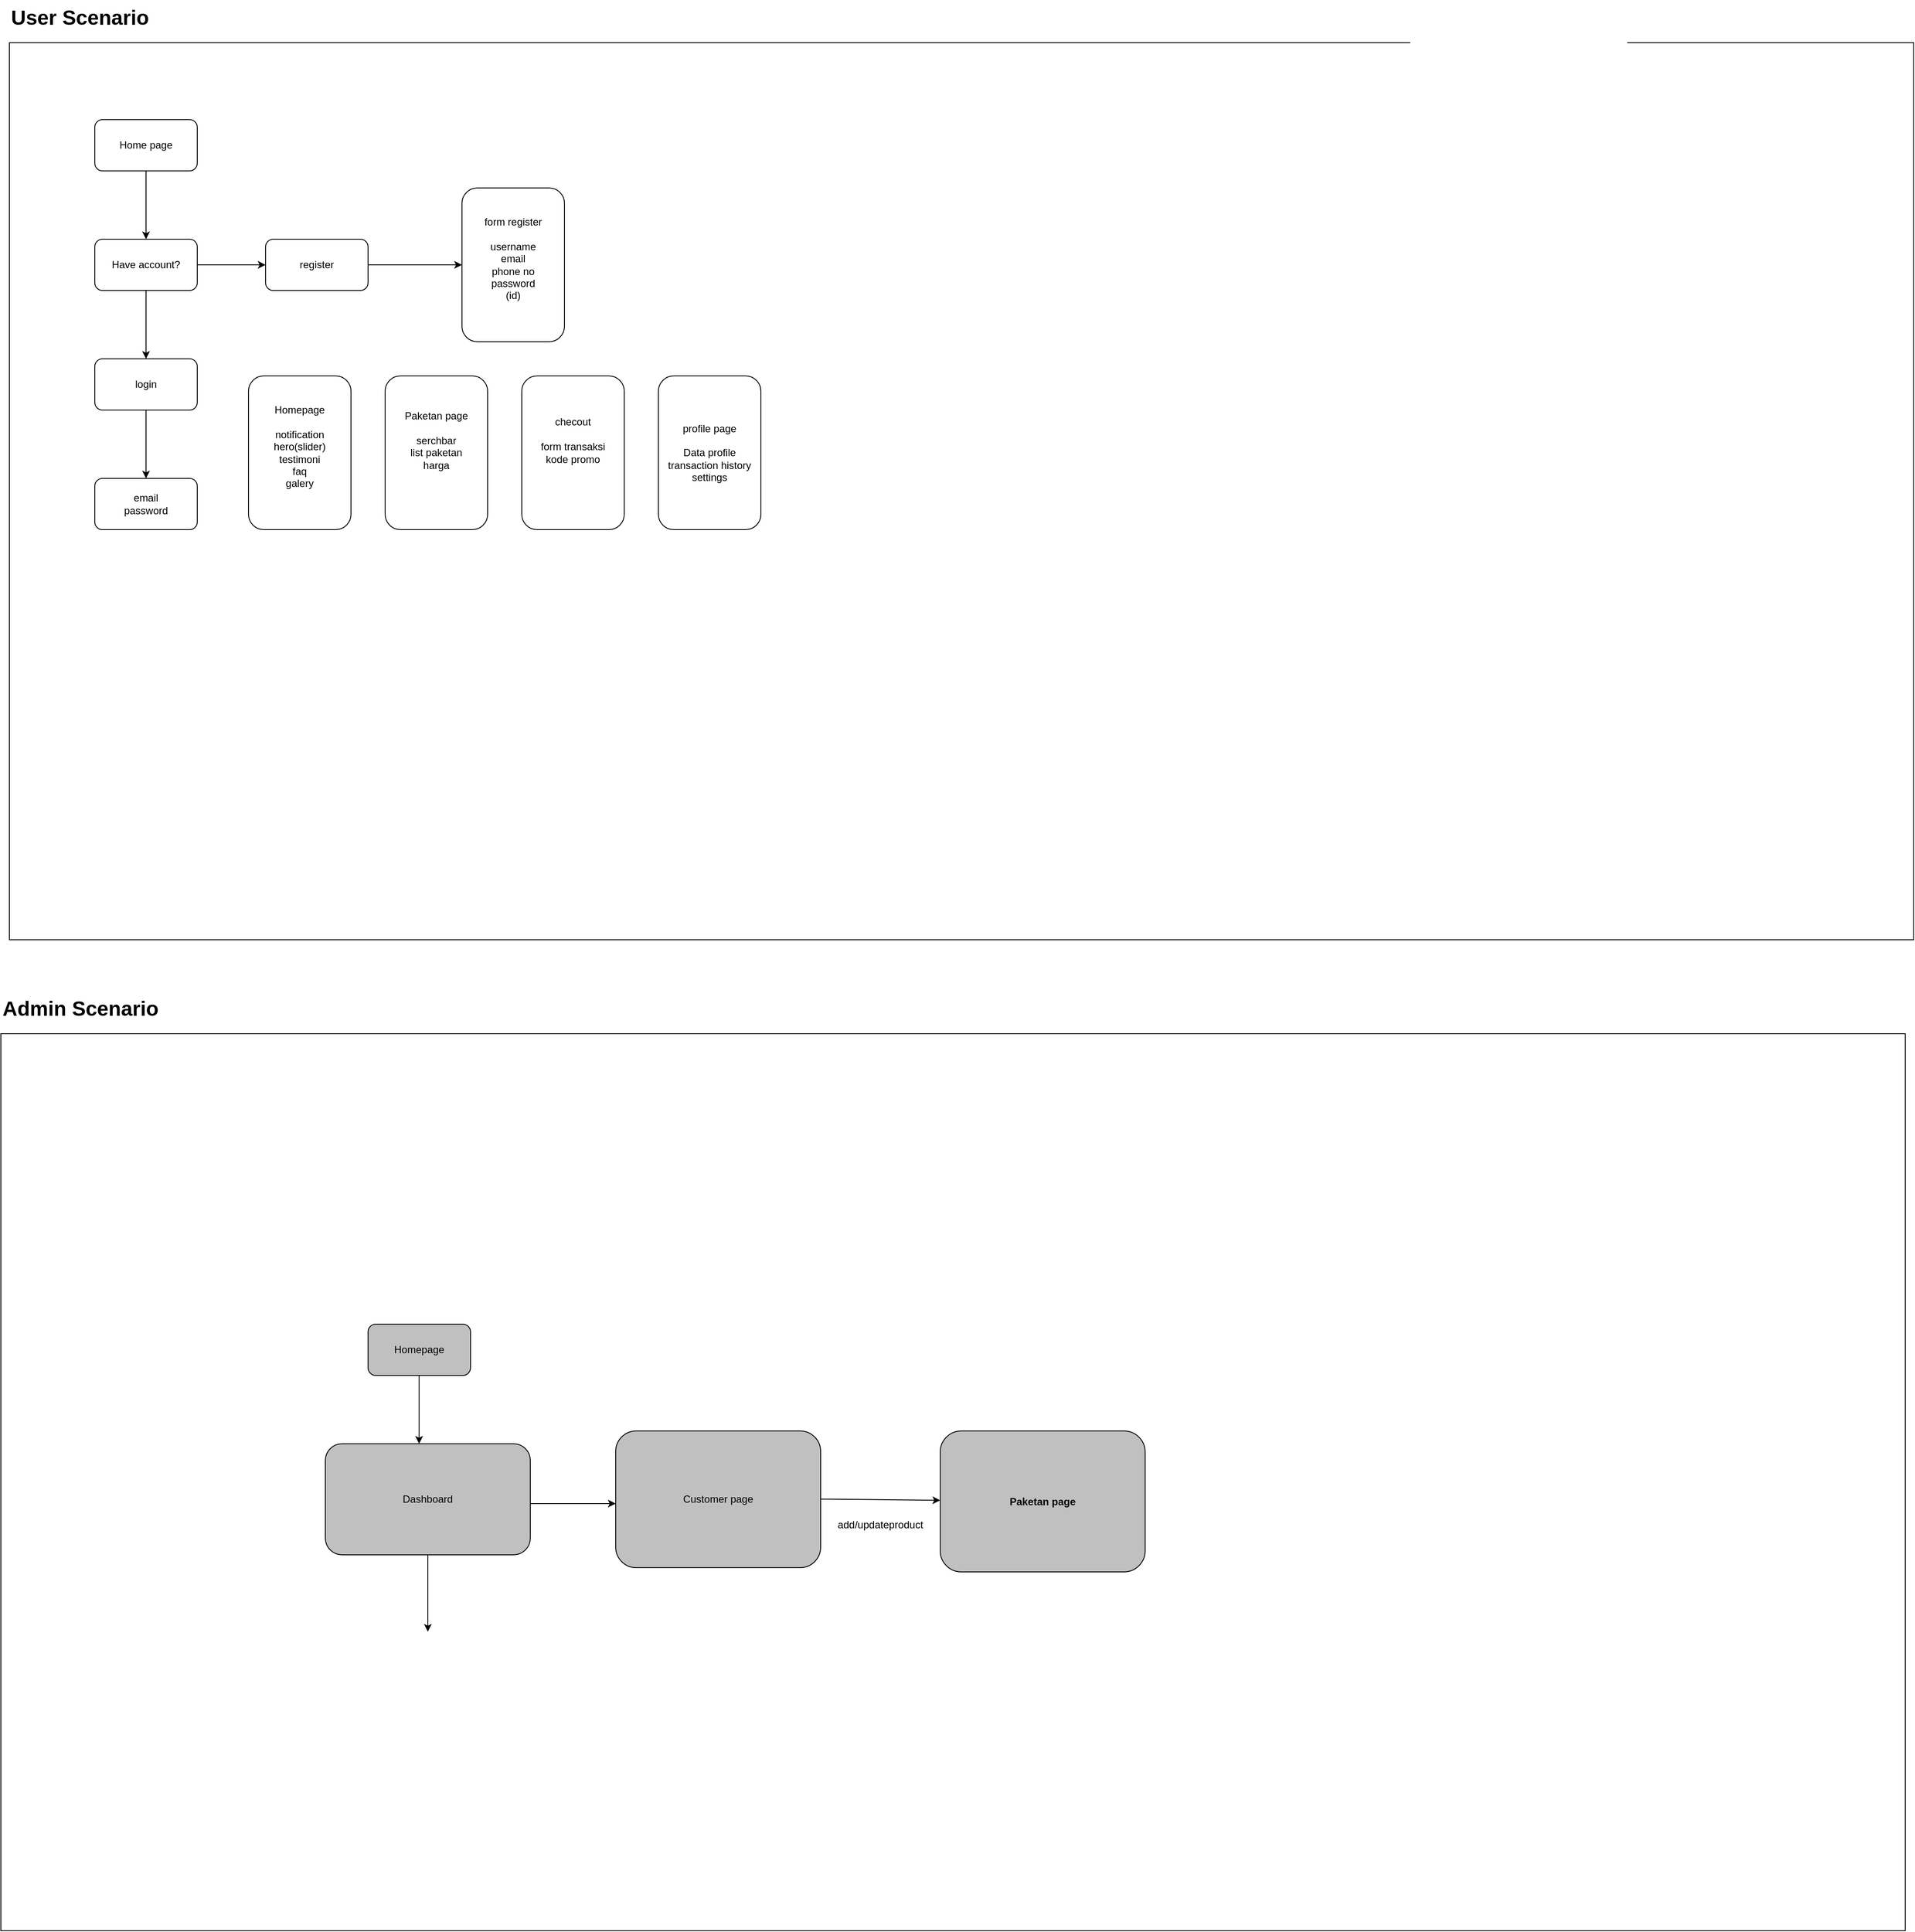 <mxfile version="24.7.17">
  <diagram name="Halaman-1" id="yYDYP8oayEeTU_3yBGuc">
    <mxGraphModel dx="402" dy="2912" grid="1" gridSize="10" guides="1" tooltips="1" connect="1" arrows="1" fold="1" page="1" pageScale="1" pageWidth="827" pageHeight="1169" math="0" shadow="0">
      <root>
        <mxCell id="0" />
        <mxCell id="1" parent="0" />
        <mxCell id="bFwUKNkLyuDPOkzhXgHu-1" value="" style="rounded=0;whiteSpace=wrap;html=1;" parent="1" vertex="1">
          <mxGeometry x="920" y="-2090" width="2230" height="1050" as="geometry" />
        </mxCell>
        <mxCell id="bFwUKNkLyuDPOkzhXgHu-2" value="&lt;h1 style=&quot;margin-top: 0px;&quot;&gt;User Scenario&lt;/h1&gt;" style="text;html=1;whiteSpace=wrap;overflow=hidden;rounded=0;" parent="1" vertex="1">
          <mxGeometry x="920" y="-2140" width="180" height="40" as="geometry" />
        </mxCell>
        <mxCell id="bFwUKNkLyuDPOkzhXgHu-3" value="&lt;h1 style=&quot;margin-top: 0px;&quot;&gt;Admin Scenario&lt;/h1&gt;" style="text;html=1;whiteSpace=wrap;overflow=hidden;rounded=0;" parent="1" vertex="1">
          <mxGeometry x="910" y="-980" width="230" height="40" as="geometry" />
        </mxCell>
        <mxCell id="bFwUKNkLyuDPOkzhXgHu-4" value="" style="rounded=0;whiteSpace=wrap;html=1;" parent="1" vertex="1">
          <mxGeometry x="910" y="-930" width="2230" height="1050" as="geometry" />
        </mxCell>
        <mxCell id="bFwUKNkLyuDPOkzhXgHu-7" value="" style="edgeStyle=orthogonalEdgeStyle;rounded=0;orthogonalLoop=1;jettySize=auto;html=1;" parent="1" source="bFwUKNkLyuDPOkzhXgHu-5" target="bFwUKNkLyuDPOkzhXgHu-6" edge="1">
          <mxGeometry relative="1" as="geometry" />
        </mxCell>
        <mxCell id="bFwUKNkLyuDPOkzhXgHu-5" value="Home page" style="rounded=1;whiteSpace=wrap;html=1;" parent="1" vertex="1">
          <mxGeometry x="1020" y="-2000" width="120" height="60" as="geometry" />
        </mxCell>
        <mxCell id="bFwUKNkLyuDPOkzhXgHu-9" value="" style="edgeStyle=orthogonalEdgeStyle;rounded=0;orthogonalLoop=1;jettySize=auto;html=1;" parent="1" source="bFwUKNkLyuDPOkzhXgHu-6" target="bFwUKNkLyuDPOkzhXgHu-8" edge="1">
          <mxGeometry relative="1" as="geometry" />
        </mxCell>
        <mxCell id="bFwUKNkLyuDPOkzhXgHu-13" value="" style="edgeStyle=orthogonalEdgeStyle;rounded=0;orthogonalLoop=1;jettySize=auto;html=1;" parent="1" source="bFwUKNkLyuDPOkzhXgHu-6" target="bFwUKNkLyuDPOkzhXgHu-12" edge="1">
          <mxGeometry relative="1" as="geometry" />
        </mxCell>
        <mxCell id="bFwUKNkLyuDPOkzhXgHu-6" value="Have account?" style="whiteSpace=wrap;html=1;rounded=1;" parent="1" vertex="1">
          <mxGeometry x="1020" y="-1860" width="120" height="60" as="geometry" />
        </mxCell>
        <mxCell id="bFwUKNkLyuDPOkzhXgHu-11" value="" style="edgeStyle=orthogonalEdgeStyle;rounded=0;orthogonalLoop=1;jettySize=auto;html=1;" parent="1" source="bFwUKNkLyuDPOkzhXgHu-8" target="bFwUKNkLyuDPOkzhXgHu-10" edge="1">
          <mxGeometry relative="1" as="geometry" />
        </mxCell>
        <mxCell id="bFwUKNkLyuDPOkzhXgHu-8" value="register" style="whiteSpace=wrap;html=1;rounded=1;" parent="1" vertex="1">
          <mxGeometry x="1220" y="-1860" width="120" height="60" as="geometry" />
        </mxCell>
        <mxCell id="bFwUKNkLyuDPOkzhXgHu-10" value="form register&lt;div&gt;&lt;br&gt;&lt;/div&gt;&lt;div&gt;username&lt;/div&gt;&lt;div&gt;email&lt;/div&gt;&lt;div&gt;phone no&lt;/div&gt;&lt;div&gt;password&lt;/div&gt;&lt;div&gt;(id)&lt;/div&gt;&lt;div&gt;&lt;br&gt;&lt;/div&gt;" style="whiteSpace=wrap;html=1;rounded=1;" parent="1" vertex="1">
          <mxGeometry x="1450" y="-1920" width="120" height="180" as="geometry" />
        </mxCell>
        <mxCell id="bFwUKNkLyuDPOkzhXgHu-15" value="" style="edgeStyle=orthogonalEdgeStyle;rounded=0;orthogonalLoop=1;jettySize=auto;html=1;" parent="1" source="bFwUKNkLyuDPOkzhXgHu-12" target="bFwUKNkLyuDPOkzhXgHu-14" edge="1">
          <mxGeometry relative="1" as="geometry" />
        </mxCell>
        <mxCell id="bFwUKNkLyuDPOkzhXgHu-12" value="login" style="whiteSpace=wrap;html=1;rounded=1;" parent="1" vertex="1">
          <mxGeometry x="1020" y="-1720" width="120" height="60" as="geometry" />
        </mxCell>
        <mxCell id="bFwUKNkLyuDPOkzhXgHu-14" value="email&lt;div&gt;password&lt;/div&gt;" style="whiteSpace=wrap;html=1;rounded=1;" parent="1" vertex="1">
          <mxGeometry x="1020" y="-1580" width="120" height="60" as="geometry" />
        </mxCell>
        <mxCell id="bFwUKNkLyuDPOkzhXgHu-29" value="Dashboard" style="rounded=1;whiteSpace=wrap;html=1;fillColor=#c0c0c0;" parent="1" vertex="1">
          <mxGeometry x="1290" y="-450" width="240" height="130" as="geometry" />
        </mxCell>
        <mxCell id="bFwUKNkLyuDPOkzhXgHu-30" value="" style="endArrow=classic;html=1;rounded=0;fontColor=#FFFFFF;" parent="1" edge="1">
          <mxGeometry width="50" height="50" relative="1" as="geometry">
            <mxPoint x="1399.79" y="-540" as="sourcePoint" />
            <mxPoint x="1399.79" y="-450" as="targetPoint" />
          </mxGeometry>
        </mxCell>
        <mxCell id="bFwUKNkLyuDPOkzhXgHu-32" value="Homepage" style="rounded=1;whiteSpace=wrap;html=1;fillColor=#c0c0c0;" parent="1" vertex="1">
          <mxGeometry x="1340" y="-590" width="120" height="60" as="geometry" />
        </mxCell>
        <mxCell id="bFwUKNkLyuDPOkzhXgHu-35" value="" style="endArrow=classic;html=1;rounded=0;fontColor=#FFFFFF;" parent="1" edge="1">
          <mxGeometry width="50" height="50" relative="1" as="geometry">
            <mxPoint x="1410" y="-320" as="sourcePoint" />
            <mxPoint x="1410" y="-230" as="targetPoint" />
          </mxGeometry>
        </mxCell>
        <mxCell id="bFwUKNkLyuDPOkzhXgHu-37" value="" style="endArrow=classic;html=1;rounded=0;fontColor=#FFFFFF;" parent="1" edge="1">
          <mxGeometry width="50" height="50" relative="1" as="geometry">
            <mxPoint x="1529.78" y="-380" as="sourcePoint" />
            <mxPoint x="1630" y="-380" as="targetPoint" />
          </mxGeometry>
        </mxCell>
        <mxCell id="bFwUKNkLyuDPOkzhXgHu-38" value="Customer page" style="rounded=1;whiteSpace=wrap;html=1;fillColor=#c0c0c0;" parent="1" vertex="1">
          <mxGeometry x="1630" y="-465" width="240" height="160" as="geometry" />
        </mxCell>
        <mxCell id="bFwUKNkLyuDPOkzhXgHu-39" value="Paketan page" style="rounded=1;whiteSpace=wrap;html=1;fillColor=#c0c0c0;fontStyle=1" parent="1" vertex="1">
          <mxGeometry x="2010" y="-465" width="240" height="165" as="geometry" />
        </mxCell>
        <mxCell id="bFwUKNkLyuDPOkzhXgHu-40" value="" style="endArrow=classic;html=1;rounded=0;fontColor=#FFFFFF;" parent="1" target="bFwUKNkLyuDPOkzhXgHu-39" edge="1">
          <mxGeometry width="50" height="50" relative="1" as="geometry">
            <mxPoint x="1870" y="-385.3" as="sourcePoint" />
            <mxPoint x="1970.22" y="-385.3" as="targetPoint" />
          </mxGeometry>
        </mxCell>
        <mxCell id="bFwUKNkLyuDPOkzhXgHu-41" value="add/updateproduct" style="text;html=1;align=center;verticalAlign=middle;whiteSpace=wrap;rounded=0;" parent="1" vertex="1">
          <mxGeometry x="1880" y="-370" width="120" height="30" as="geometry" />
        </mxCell>
        <mxCell id="UzXylfOwwAxVbVR5gqub-2" value="Homepage&lt;div&gt;&lt;br&gt;&lt;div&gt;notification&lt;/div&gt;&lt;div&gt;hero(slider)&lt;/div&gt;&lt;div&gt;testimoni&lt;/div&gt;&lt;div&gt;faq&lt;/div&gt;&lt;/div&gt;&lt;div&gt;galery&lt;/div&gt;&lt;div&gt;&lt;br&gt;&lt;/div&gt;" style="whiteSpace=wrap;html=1;rounded=1;" vertex="1" parent="1">
          <mxGeometry x="1200" y="-1700" width="120" height="180" as="geometry" />
        </mxCell>
        <mxCell id="UzXylfOwwAxVbVR5gqub-3" value="Paketan page&lt;div&gt;&lt;br&gt;&lt;/div&gt;&lt;div&gt;serchbar&lt;/div&gt;&lt;div&gt;list paketan&lt;/div&gt;&lt;div&gt;harga&lt;/div&gt;&lt;div&gt;&lt;br&gt;&lt;/div&gt;&lt;div&gt;&lt;br&gt;&lt;/div&gt;" style="whiteSpace=wrap;html=1;rounded=1;" vertex="1" parent="1">
          <mxGeometry x="1360" y="-1700" width="120" height="180" as="geometry" />
        </mxCell>
        <mxCell id="UzXylfOwwAxVbVR5gqub-4" value="checout&lt;div&gt;&lt;br&gt;&lt;/div&gt;&lt;div&gt;form transaksi&lt;/div&gt;&lt;div&gt;kode promo&lt;/div&gt;&lt;div&gt;&lt;br&gt;&lt;/div&gt;&lt;div&gt;&lt;div&gt;&lt;br&gt;&lt;/div&gt;&lt;/div&gt;" style="whiteSpace=wrap;html=1;rounded=1;" vertex="1" parent="1">
          <mxGeometry x="1520" y="-1700" width="120" height="180" as="geometry" />
        </mxCell>
        <mxCell id="UzXylfOwwAxVbVR5gqub-5" value="profile page&lt;div&gt;&lt;br&gt;&lt;/div&gt;&lt;div&gt;Data profile&lt;/div&gt;&lt;div&gt;transaction history&lt;/div&gt;&lt;div&gt;settings&lt;/div&gt;" style="whiteSpace=wrap;html=1;rounded=1;" vertex="1" parent="1">
          <mxGeometry x="1680" y="-1700" width="120" height="180" as="geometry" />
        </mxCell>
      </root>
    </mxGraphModel>
  </diagram>
</mxfile>
